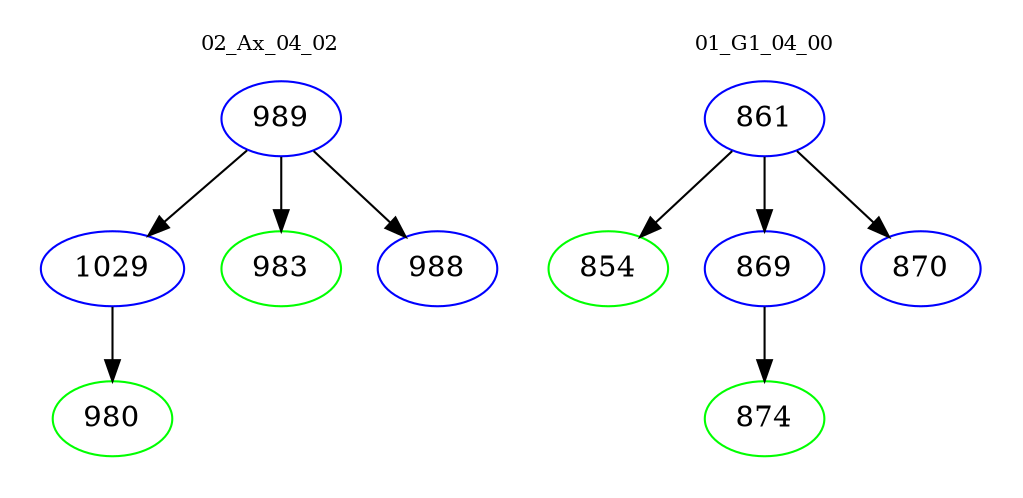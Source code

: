 digraph{
subgraph cluster_0 {
color = white
label = "02_Ax_04_02";
fontsize=10;
T0_989 [label="989", color="blue"]
T0_989 -> T0_1029 [color="black"]
T0_1029 [label="1029", color="blue"]
T0_1029 -> T0_980 [color="black"]
T0_980 [label="980", color="green"]
T0_989 -> T0_983 [color="black"]
T0_983 [label="983", color="green"]
T0_989 -> T0_988 [color="black"]
T0_988 [label="988", color="blue"]
}
subgraph cluster_1 {
color = white
label = "01_G1_04_00";
fontsize=10;
T1_861 [label="861", color="blue"]
T1_861 -> T1_854 [color="black"]
T1_854 [label="854", color="green"]
T1_861 -> T1_869 [color="black"]
T1_869 [label="869", color="blue"]
T1_869 -> T1_874 [color="black"]
T1_874 [label="874", color="green"]
T1_861 -> T1_870 [color="black"]
T1_870 [label="870", color="blue"]
}
}
